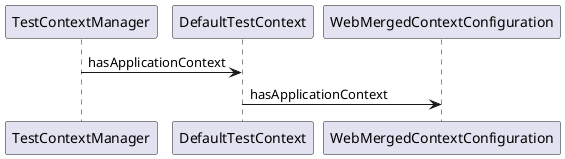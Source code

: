 @startuml

TestContextManager -> DefaultTestContext: hasApplicationContext

DefaultTestContext -> WebMergedContextConfiguration: hasApplicationContext

@enduml